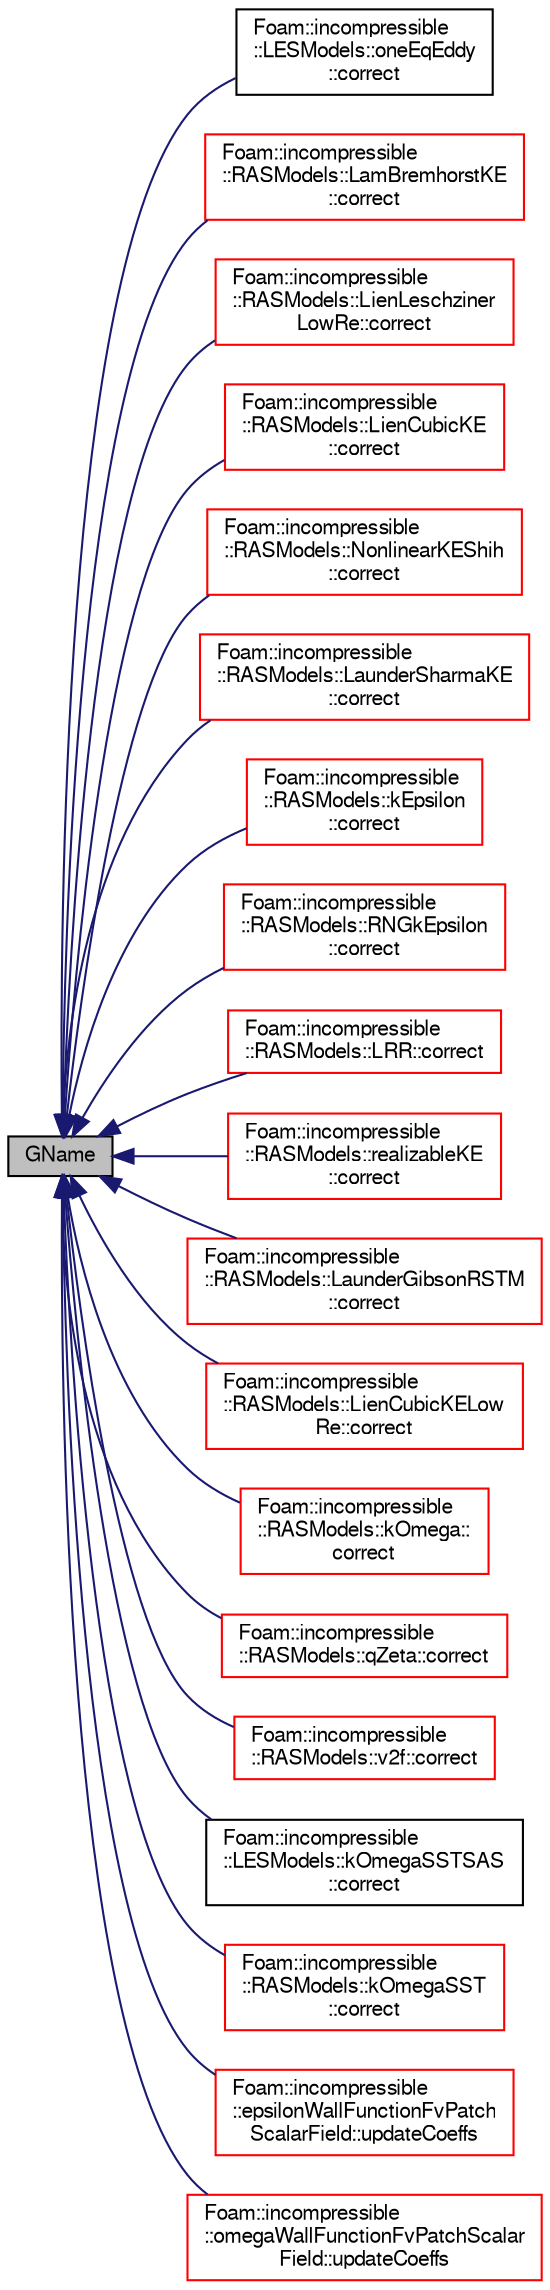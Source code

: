 digraph "GName"
{
  bgcolor="transparent";
  edge [fontname="FreeSans",fontsize="10",labelfontname="FreeSans",labelfontsize="10"];
  node [fontname="FreeSans",fontsize="10",shape=record];
  rankdir="LR";
  Node332 [label="GName",height=0.2,width=0.4,color="black", fillcolor="grey75", style="filled", fontcolor="black"];
  Node332 -> Node333 [dir="back",color="midnightblue",fontsize="10",style="solid",fontname="FreeSans"];
  Node333 [label="Foam::incompressible\l::LESModels::oneEqEddy\l::correct",height=0.2,width=0.4,color="black",URL="$a30886.html#a4f67b3ab06ec329ec02fa14d5f15d8f2",tooltip="Correct Eddy-Viscosity and related properties. "];
  Node332 -> Node334 [dir="back",color="midnightblue",fontsize="10",style="solid",fontname="FreeSans"];
  Node334 [label="Foam::incompressible\l::RASModels::LamBremhorstKE\l::correct",height=0.2,width=0.4,color="red",URL="$a31034.html#a3ae44b28050c3aa494c1d8e18cf618c1",tooltip="Solve the turbulence equations and correct the turbulence viscosity. "];
  Node332 -> Node336 [dir="back",color="midnightblue",fontsize="10",style="solid",fontname="FreeSans"];
  Node336 [label="Foam::incompressible\l::RASModels::LienLeschziner\lLowRe::correct",height=0.2,width=0.4,color="red",URL="$a31058.html#a3ae44b28050c3aa494c1d8e18cf618c1",tooltip="Solve the turbulence equations and correct the turbulence viscosity. "];
  Node332 -> Node338 [dir="back",color="midnightblue",fontsize="10",style="solid",fontname="FreeSans"];
  Node338 [label="Foam::incompressible\l::RASModels::LienCubicKE\l::correct",height=0.2,width=0.4,color="red",URL="$a31050.html#a3ae44b28050c3aa494c1d8e18cf618c1",tooltip="Solve the turbulence equations and correct the turbulence viscosity. "];
  Node332 -> Node340 [dir="back",color="midnightblue",fontsize="10",style="solid",fontname="FreeSans"];
  Node340 [label="Foam::incompressible\l::RASModels::NonlinearKEShih\l::correct",height=0.2,width=0.4,color="red",URL="$a31066.html#a3ae44b28050c3aa494c1d8e18cf618c1",tooltip="Solve the turbulence equations and correct the turbulence viscosity. "];
  Node332 -> Node342 [dir="back",color="midnightblue",fontsize="10",style="solid",fontname="FreeSans"];
  Node342 [label="Foam::incompressible\l::RASModels::LaunderSharmaKE\l::correct",height=0.2,width=0.4,color="red",URL="$a31046.html#a3ae44b28050c3aa494c1d8e18cf618c1",tooltip="Solve the turbulence equations and correct the turbulence viscosity. "];
  Node332 -> Node344 [dir="back",color="midnightblue",fontsize="10",style="solid",fontname="FreeSans"];
  Node344 [label="Foam::incompressible\l::RASModels::kEpsilon\l::correct",height=0.2,width=0.4,color="red",URL="$a31018.html#a3ae44b28050c3aa494c1d8e18cf618c1",tooltip="Solve the turbulence equations and correct the turbulence viscosity. "];
  Node332 -> Node346 [dir="back",color="midnightblue",fontsize="10",style="solid",fontname="FreeSans"];
  Node346 [label="Foam::incompressible\l::RASModels::RNGkEpsilon\l::correct",height=0.2,width=0.4,color="red",URL="$a31082.html#a3ae44b28050c3aa494c1d8e18cf618c1",tooltip="Solve the turbulence equations and correct the turbulence viscosity. "];
  Node332 -> Node348 [dir="back",color="midnightblue",fontsize="10",style="solid",fontname="FreeSans"];
  Node348 [label="Foam::incompressible\l::RASModels::LRR::correct",height=0.2,width=0.4,color="red",URL="$a31062.html#a3ae44b28050c3aa494c1d8e18cf618c1",tooltip="Solve the turbulence equations and correct the turbulence viscosity. "];
  Node332 -> Node350 [dir="back",color="midnightblue",fontsize="10",style="solid",fontname="FreeSans"];
  Node350 [label="Foam::incompressible\l::RASModels::realizableKE\l::correct",height=0.2,width=0.4,color="red",URL="$a31078.html#a3ae44b28050c3aa494c1d8e18cf618c1",tooltip="Solve the turbulence equations and correct the turbulence viscosity. "];
  Node332 -> Node352 [dir="back",color="midnightblue",fontsize="10",style="solid",fontname="FreeSans"];
  Node352 [label="Foam::incompressible\l::RASModels::LaunderGibsonRSTM\l::correct",height=0.2,width=0.4,color="red",URL="$a31042.html#a3ae44b28050c3aa494c1d8e18cf618c1",tooltip="Solve the turbulence equations and correct the turbulence viscosity. "];
  Node332 -> Node354 [dir="back",color="midnightblue",fontsize="10",style="solid",fontname="FreeSans"];
  Node354 [label="Foam::incompressible\l::RASModels::LienCubicKELow\lRe::correct",height=0.2,width=0.4,color="red",URL="$a31054.html#a3ae44b28050c3aa494c1d8e18cf618c1",tooltip="Solve the turbulence equations and correct the turbulence viscosity. "];
  Node332 -> Node356 [dir="back",color="midnightblue",fontsize="10",style="solid",fontname="FreeSans"];
  Node356 [label="Foam::incompressible\l::RASModels::kOmega::\lcorrect",height=0.2,width=0.4,color="red",URL="$a31026.html#a3ae44b28050c3aa494c1d8e18cf618c1",tooltip="Solve the turbulence equations and correct the turbulence viscosity. "];
  Node332 -> Node358 [dir="back",color="midnightblue",fontsize="10",style="solid",fontname="FreeSans"];
  Node358 [label="Foam::incompressible\l::RASModels::qZeta::correct",height=0.2,width=0.4,color="red",URL="$a31070.html#a3ae44b28050c3aa494c1d8e18cf618c1",tooltip="Solve the turbulence equations and correct the turbulence viscosity. "];
  Node332 -> Node360 [dir="back",color="midnightblue",fontsize="10",style="solid",fontname="FreeSans"];
  Node360 [label="Foam::incompressible\l::RASModels::v2f::correct",height=0.2,width=0.4,color="red",URL="$a31090.html#a3ae44b28050c3aa494c1d8e18cf618c1",tooltip="Solve the turbulence equations and correct the turbulence viscosity. "];
  Node332 -> Node362 [dir="back",color="midnightblue",fontsize="10",style="solid",fontname="FreeSans"];
  Node362 [label="Foam::incompressible\l::LESModels::kOmegaSSTSAS\l::correct",height=0.2,width=0.4,color="black",URL="$a30866.html#a4f67b3ab06ec329ec02fa14d5f15d8f2",tooltip="Solve the turbulence equations (k-w) and correct the turbulence. "];
  Node332 -> Node363 [dir="back",color="midnightblue",fontsize="10",style="solid",fontname="FreeSans"];
  Node363 [label="Foam::incompressible\l::RASModels::kOmegaSST\l::correct",height=0.2,width=0.4,color="red",URL="$a31030.html#a3ae44b28050c3aa494c1d8e18cf618c1",tooltip="Solve the turbulence equations and correct the turbulence viscosity. "];
  Node332 -> Node365 [dir="back",color="midnightblue",fontsize="10",style="solid",fontname="FreeSans"];
  Node365 [label="Foam::incompressible\l::epsilonWallFunctionFvPatch\lScalarField::updateCoeffs",height=0.2,width=0.4,color="red",URL="$a30958.html#a7e24eafac629d3733181cd942d4c902f",tooltip="Update the coefficients associated with the patch field. "];
  Node332 -> Node367 [dir="back",color="midnightblue",fontsize="10",style="solid",fontname="FreeSans"];
  Node367 [label="Foam::incompressible\l::omegaWallFunctionFvPatchScalar\lField::updateCoeffs",height=0.2,width=0.4,color="red",URL="$a31010.html#a7e24eafac629d3733181cd942d4c902f",tooltip="Update the coefficients associated with the patch field. "];
}
